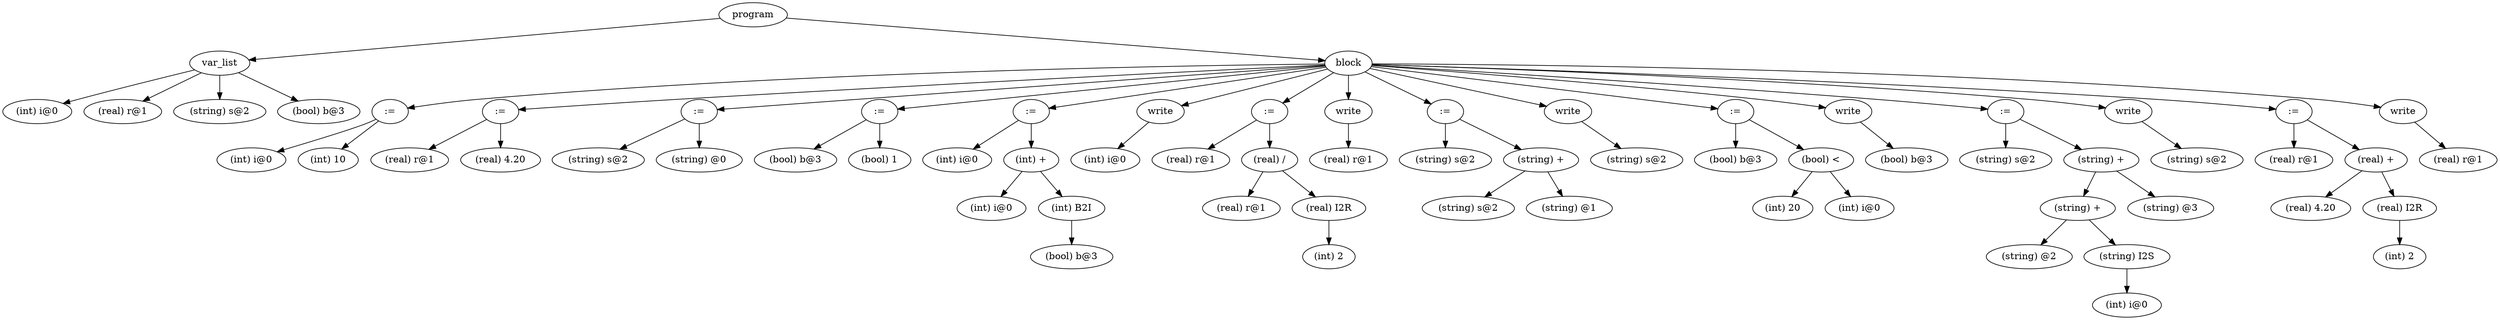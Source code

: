 digraph {
graph [ordering="out"];
node0[label="program"];
node1[label="var_list"];
node2[label="(int) i@0"];
node1 -> node2;
node3[label="(real) r@1"];
node1 -> node3;
node4[label="(string) s@2"];
node1 -> node4;
node5[label="(bool) b@3"];
node1 -> node5;
node0 -> node1;
node6[label="block"];
node7[label=":="];
node8[label="(int) i@0"];
node7 -> node8;
node9[label="(int) 10"];
node7 -> node9;
node6 -> node7;
node10[label=":="];
node11[label="(real) r@1"];
node10 -> node11;
node12[label="(real) 4.20"];
node10 -> node12;
node6 -> node10;
node13[label=":="];
node14[label="(string) s@2"];
node13 -> node14;
node15[label="(string) @0"];
node13 -> node15;
node6 -> node13;
node16[label=":="];
node17[label="(bool) b@3"];
node16 -> node17;
node18[label="(bool) 1"];
node16 -> node18;
node6 -> node16;
node19[label=":="];
node20[label="(int) i@0"];
node19 -> node20;
node21[label="(int) +"];
node22[label="(int) i@0"];
node21 -> node22;
node23[label="(int) B2I"];
node24[label="(bool) b@3"];
node23 -> node24;
node21 -> node23;
node19 -> node21;
node6 -> node19;
node25[label="write"];
node26[label="(int) i@0"];
node25 -> node26;
node6 -> node25;
node27[label=":="];
node28[label="(real) r@1"];
node27 -> node28;
node29[label="(real) /"];
node30[label="(real) r@1"];
node29 -> node30;
node31[label="(real) I2R"];
node32[label="(int) 2"];
node31 -> node32;
node29 -> node31;
node27 -> node29;
node6 -> node27;
node33[label="write"];
node34[label="(real) r@1"];
node33 -> node34;
node6 -> node33;
node35[label=":="];
node36[label="(string) s@2"];
node35 -> node36;
node37[label="(string) +"];
node38[label="(string) s@2"];
node37 -> node38;
node39[label="(string) @1"];
node37 -> node39;
node35 -> node37;
node6 -> node35;
node40[label="write"];
node41[label="(string) s@2"];
node40 -> node41;
node6 -> node40;
node42[label=":="];
node43[label="(bool) b@3"];
node42 -> node43;
node44[label="(bool) <"];
node45[label="(int) 20"];
node44 -> node45;
node46[label="(int) i@0"];
node44 -> node46;
node42 -> node44;
node6 -> node42;
node47[label="write"];
node48[label="(bool) b@3"];
node47 -> node48;
node6 -> node47;
node49[label=":="];
node50[label="(string) s@2"];
node49 -> node50;
node51[label="(string) +"];
node52[label="(string) +"];
node53[label="(string) @2"];
node52 -> node53;
node54[label="(string) I2S"];
node55[label="(int) i@0"];
node54 -> node55;
node52 -> node54;
node51 -> node52;
node56[label="(string) @3"];
node51 -> node56;
node49 -> node51;
node6 -> node49;
node57[label="write"];
node58[label="(string) s@2"];
node57 -> node58;
node6 -> node57;
node59[label=":="];
node60[label="(real) r@1"];
node59 -> node60;
node61[label="(real) +"];
node62[label="(real) 4.20"];
node61 -> node62;
node63[label="(real) I2R"];
node64[label="(int) 2"];
node63 -> node64;
node61 -> node63;
node59 -> node61;
node6 -> node59;
node65[label="write"];
node66[label="(real) r@1"];
node65 -> node66;
node6 -> node65;
node0 -> node6;
}

